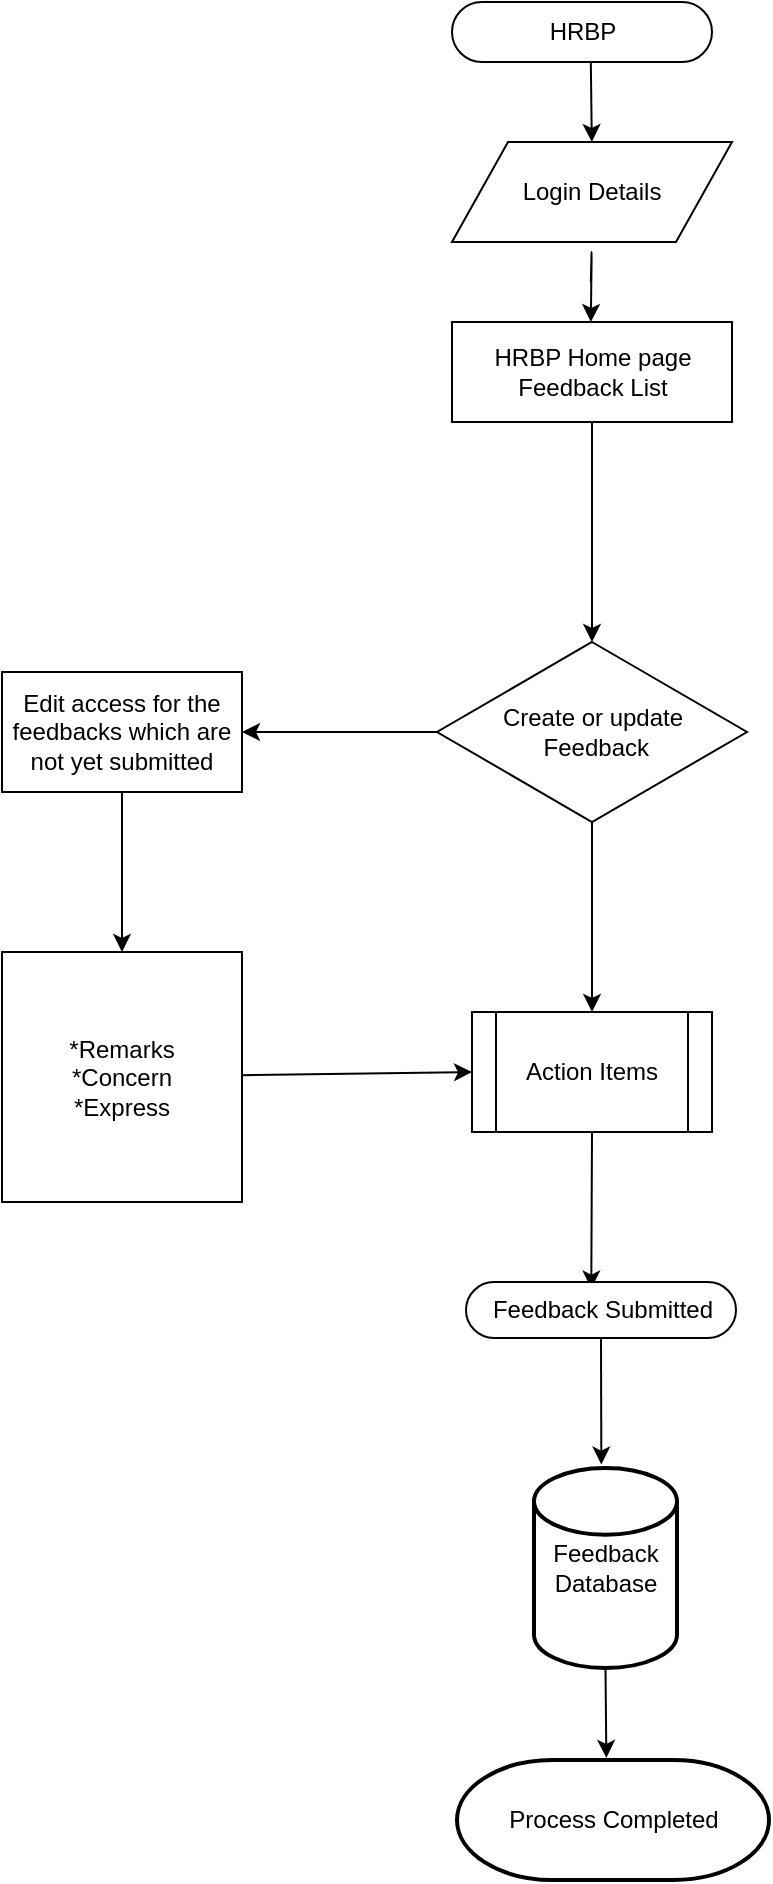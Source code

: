 <mxfile>
    <diagram id="BHtuYOcigVsCRIzDdt_C" name="HRBP">
        <mxGraphModel dx="622" dy="1449" grid="0" gridSize="10" guides="1" tooltips="1" connect="1" arrows="1" fold="1" page="1" pageScale="1" pageWidth="850" pageHeight="1100" math="0" shadow="0">
            <root>
                <mxCell id="0"/>
                <mxCell id="1" parent="0"/>
                <mxCell id="2" value="HRBP" style="html=1;dashed=0;whitespace=wrap;shape=mxgraph.dfd.start" vertex="1" parent="1">
                    <mxGeometry x="330" y="-50" width="130" height="30" as="geometry"/>
                </mxCell>
                <mxCell id="3" value="" style="endArrow=classic;html=1;" edge="1" parent="1">
                    <mxGeometry width="50" height="50" relative="1" as="geometry">
                        <mxPoint x="399.41" y="-20" as="sourcePoint"/>
                        <mxPoint x="399.91" y="20" as="targetPoint"/>
                    </mxGeometry>
                </mxCell>
                <mxCell id="4" value="Login Details" style="shape=parallelogram;perimeter=parallelogramPerimeter;whiteSpace=wrap;html=1;dashed=0;" vertex="1" parent="1">
                    <mxGeometry x="330" y="20" width="140" height="50" as="geometry"/>
                </mxCell>
                <mxCell id="uEmRIkm5Kb0_0MtTZUFa-8" style="edgeStyle=none;html=1;exitX=0.5;exitY=1;exitDx=0;exitDy=0;entryX=0.5;entryY=0;entryDx=0;entryDy=0;" edge="1" parent="1" source="5" target="2Ac1FT7TDcIKY3zALrVQ-9">
                    <mxGeometry relative="1" as="geometry"/>
                </mxCell>
                <mxCell id="5" value="HRBP Home page&lt;br&gt;&lt;span style=&quot;&quot;&gt;Feedback List&lt;/span&gt;" style="html=1;dashed=0;whitespace=wrap;" vertex="1" parent="1">
                    <mxGeometry x="330" y="110" width="140" height="50" as="geometry"/>
                </mxCell>
                <mxCell id="7" value="" style="edgeStyle=none;html=1;" edge="1" parent="1">
                    <mxGeometry relative="1" as="geometry">
                        <mxPoint x="399.41" y="90" as="sourcePoint"/>
                        <mxPoint x="399.41" y="110" as="targetPoint"/>
                        <Array as="points">
                            <mxPoint x="399.91" y="70"/>
                        </Array>
                    </mxGeometry>
                </mxCell>
                <mxCell id="2Ac1FT7TDcIKY3zALrVQ-13" value="" style="edgeStyle=none;html=1;" edge="1" parent="1" source="2Ac1FT7TDcIKY3zALrVQ-9" target="2Ac1FT7TDcIKY3zALrVQ-12">
                    <mxGeometry relative="1" as="geometry"/>
                </mxCell>
                <mxCell id="2Ac1FT7TDcIKY3zALrVQ-15" value="" style="edgeStyle=none;html=1;" edge="1" parent="1" source="2Ac1FT7TDcIKY3zALrVQ-9" target="2Ac1FT7TDcIKY3zALrVQ-14">
                    <mxGeometry relative="1" as="geometry"/>
                </mxCell>
                <mxCell id="2Ac1FT7TDcIKY3zALrVQ-9" value="Create or update&lt;br&gt;&amp;nbsp;Feedback" style="shape=rhombus;html=1;dashed=0;whitespace=wrap;perimeter=rhombusPerimeter;" vertex="1" parent="1">
                    <mxGeometry x="322.5" y="270" width="155" height="90" as="geometry"/>
                </mxCell>
                <mxCell id="2Ac1FT7TDcIKY3zALrVQ-21" value="" style="edgeStyle=none;html=1;" edge="1" parent="1" source="2Ac1FT7TDcIKY3zALrVQ-12" target="2Ac1FT7TDcIKY3zALrVQ-20">
                    <mxGeometry relative="1" as="geometry"/>
                </mxCell>
                <mxCell id="2Ac1FT7TDcIKY3zALrVQ-12" value="Edit access for the feedbacks which are not yet submitted" style="whiteSpace=wrap;html=1;dashed=0;" vertex="1" parent="1">
                    <mxGeometry x="105" y="285" width="120" height="60" as="geometry"/>
                </mxCell>
                <mxCell id="xTXL2xPq-aTW2ONrOdsP-17" style="edgeStyle=none;html=1;exitX=0.5;exitY=1;exitDx=0;exitDy=0;entryX=0.464;entryY=0.117;entryDx=0;entryDy=0;entryPerimeter=0;" edge="1" parent="1" source="2Ac1FT7TDcIKY3zALrVQ-14" target="2Ac1FT7TDcIKY3zALrVQ-36">
                    <mxGeometry relative="1" as="geometry"/>
                </mxCell>
                <mxCell id="2Ac1FT7TDcIKY3zALrVQ-14" value="Action Items" style="shape=process;whiteSpace=wrap;html=1;backgroundOutline=1;dashed=0;" vertex="1" parent="1">
                    <mxGeometry x="340" y="455" width="120" height="60" as="geometry"/>
                </mxCell>
                <mxCell id="2Ac1FT7TDcIKY3zALrVQ-25" style="edgeStyle=none;html=1;entryX=0;entryY=0.5;entryDx=0;entryDy=0;" edge="1" parent="1" source="2Ac1FT7TDcIKY3zALrVQ-20" target="2Ac1FT7TDcIKY3zALrVQ-14">
                    <mxGeometry relative="1" as="geometry"/>
                </mxCell>
                <mxCell id="2Ac1FT7TDcIKY3zALrVQ-20" value="*Remarks&lt;br&gt;*Concern&lt;br&gt;*Express" style="whiteSpace=wrap;html=1;dashed=0;" vertex="1" parent="1">
                    <mxGeometry x="105" y="425" width="120" height="125" as="geometry"/>
                </mxCell>
                <mxCell id="xTXL2xPq-aTW2ONrOdsP-18" style="edgeStyle=none;html=1;exitX=0.5;exitY=0.5;exitDx=0;exitDy=14.0;exitPerimeter=0;" edge="1" parent="1" source="2Ac1FT7TDcIKY3zALrVQ-36">
                    <mxGeometry relative="1" as="geometry">
                        <mxPoint x="404.667" y="681.278" as="targetPoint"/>
                    </mxGeometry>
                </mxCell>
                <mxCell id="2Ac1FT7TDcIKY3zALrVQ-36" value="Feedback Submitted" style="html=1;dashed=0;whitespace=wrap;shape=mxgraph.dfd.start" vertex="1" parent="1">
                    <mxGeometry x="337" y="590" width="135" height="28" as="geometry"/>
                </mxCell>
                <mxCell id="xTXL2xPq-aTW2ONrOdsP-19" style="edgeStyle=none;html=1;exitX=0.5;exitY=1;exitDx=0;exitDy=0;exitPerimeter=0;" edge="1" parent="1" source="2Ac1FT7TDcIKY3zALrVQ-38">
                    <mxGeometry relative="1" as="geometry">
                        <mxPoint x="407.167" y="827.945" as="targetPoint"/>
                    </mxGeometry>
                </mxCell>
                <mxCell id="2Ac1FT7TDcIKY3zALrVQ-38" value="Feedback Database" style="strokeWidth=2;html=1;shape=mxgraph.flowchart.database;whiteSpace=wrap;" vertex="1" parent="1">
                    <mxGeometry x="371" y="683" width="71.5" height="100" as="geometry"/>
                </mxCell>
                <mxCell id="xTXL2xPq-aTW2ONrOdsP-8" value="Process Completed" style="strokeWidth=2;html=1;shape=mxgraph.flowchart.terminator;whiteSpace=wrap;" vertex="1" parent="1">
                    <mxGeometry x="332.5" y="829" width="156" height="60" as="geometry"/>
                </mxCell>
            </root>
        </mxGraphModel>
    </diagram>
    <diagram id="OJDQt-DVITRcJ80PjT6c" name="Manager">
        <mxGraphModel dx="746" dy="1519" grid="0" gridSize="10" guides="1" tooltips="1" connect="1" arrows="1" fold="1" page="1" pageScale="1" pageWidth="850" pageHeight="1100" math="0" shadow="0">
            <root>
                <mxCell id="0"/>
                <mxCell id="1" parent="0"/>
                <mxCell id="NhWU1NbIglIadfEzbWXb-1" value="Manager&amp;nbsp;" style="html=1;dashed=0;whitespace=wrap;shape=mxgraph.dfd.start" vertex="1" parent="1">
                    <mxGeometry x="330" y="-60" width="150" height="40" as="geometry"/>
                </mxCell>
                <mxCell id="NhWU1NbIglIadfEzbWXb-2" value="" style="endArrow=classic;html=1;" edge="1" parent="1">
                    <mxGeometry width="50" height="50" relative="1" as="geometry">
                        <mxPoint x="399.41" y="-20" as="sourcePoint"/>
                        <mxPoint x="399.91" y="20" as="targetPoint"/>
                    </mxGeometry>
                </mxCell>
                <mxCell id="NhWU1NbIglIadfEzbWXb-3" value="Login Details" style="shape=parallelogram;perimeter=parallelogramPerimeter;whiteSpace=wrap;html=1;dashed=0;" vertex="1" parent="1">
                    <mxGeometry x="330" y="20" width="140" height="50" as="geometry"/>
                </mxCell>
                <mxCell id="NhWU1NbIglIadfEzbWXb-4" value="" style="edgeStyle=none;html=1;" edge="1" parent="1" source="NhWU1NbIglIadfEzbWXb-5">
                    <mxGeometry relative="1" as="geometry">
                        <mxPoint x="400" y="190.0" as="targetPoint"/>
                    </mxGeometry>
                </mxCell>
                <mxCell id="NhWU1NbIglIadfEzbWXb-5" value="Manager Home page&lt;br&gt;&lt;span style=&quot;&quot;&gt;Feedback History&lt;/span&gt;&lt;br style=&quot;&quot;&gt;&lt;span style=&quot;&quot;&gt;specifiying HRBP who created&lt;/span&gt;" style="html=1;dashed=0;whitespace=wrap;" vertex="1" parent="1">
                    <mxGeometry x="300" y="109" width="200" height="101" as="geometry"/>
                </mxCell>
                <mxCell id="NhWU1NbIglIadfEzbWXb-6" value="" style="edgeStyle=none;html=1;" edge="1" parent="1">
                    <mxGeometry relative="1" as="geometry">
                        <mxPoint x="399.41" y="90" as="sourcePoint"/>
                        <mxPoint x="399.41" y="110" as="targetPoint"/>
                        <Array as="points">
                            <mxPoint x="399.91" y="70"/>
                        </Array>
                    </mxGeometry>
                </mxCell>
                <mxCell id="NhWU1NbIglIadfEzbWXb-7" value="" style="edgeStyle=none;html=1;" edge="1" parent="1">
                    <mxGeometry relative="1" as="geometry">
                        <mxPoint x="399.71" y="250" as="sourcePoint"/>
                        <mxPoint x="399.71" y="270" as="targetPoint"/>
                        <Array as="points">
                            <mxPoint x="400" y="211"/>
                        </Array>
                    </mxGeometry>
                </mxCell>
                <mxCell id="2ofKVVMursZrRmhFPMb7-3" style="edgeStyle=none;html=1;exitX=0.5;exitY=1;exitDx=0;exitDy=0;" edge="1" parent="1" source="NhWU1NbIglIadfEzbWXb-14">
                    <mxGeometry relative="1" as="geometry">
                        <mxPoint x="401" y="537.333" as="targetPoint"/>
                    </mxGeometry>
                </mxCell>
                <mxCell id="NhWU1NbIglIadfEzbWXb-14" value="Action Items" style="shape=process;whiteSpace=wrap;html=1;backgroundOutline=1;dashed=0;" vertex="1" parent="1">
                    <mxGeometry x="328" y="404" width="146" height="60" as="geometry"/>
                </mxCell>
                <mxCell id="2ofKVVMursZrRmhFPMb7-4" style="edgeStyle=none;html=1;exitX=0.5;exitY=0.5;exitDx=0;exitDy=30;exitPerimeter=0;" edge="1" parent="1" source="NhWU1NbIglIadfEzbWXb-20">
                    <mxGeometry relative="1" as="geometry">
                        <mxPoint x="403" y="659.333" as="targetPoint"/>
                    </mxGeometry>
                </mxCell>
                <mxCell id="NhWU1NbIglIadfEzbWXb-20" value="Feedback Updated&lt;br&gt;&amp;amp;&lt;br&gt;Closed" style="html=1;dashed=0;whitespace=wrap;shape=mxgraph.dfd.start" vertex="1" parent="1">
                    <mxGeometry x="328" y="539" width="150" height="60" as="geometry"/>
                </mxCell>
                <mxCell id="U46IqaKa-PYyFVzrewkH-3" style="edgeStyle=none;html=1;exitX=0.5;exitY=1;exitDx=0;exitDy=0;exitPerimeter=0;entryX=0.5;entryY=0;entryDx=0;entryDy=0;entryPerimeter=0;" edge="1" parent="1" source="NhWU1NbIglIadfEzbWXb-21" target="2ofKVVMursZrRmhFPMb7-5">
                    <mxGeometry relative="1" as="geometry"/>
                </mxCell>
                <mxCell id="NhWU1NbIglIadfEzbWXb-21" value="Feedback Database" style="strokeWidth=2;html=1;shape=mxgraph.flowchart.database;whiteSpace=wrap;" vertex="1" parent="1">
                    <mxGeometry x="366.5" y="661" width="73" height="100" as="geometry"/>
                </mxCell>
                <mxCell id="2ofKVVMursZrRmhFPMb7-2" style="edgeStyle=none;html=1;exitX=0.5;exitY=1;exitDx=0;exitDy=0;entryX=0.5;entryY=0;entryDx=0;entryDy=0;" edge="1" parent="1" source="kW1uT2lpVC4PxWxgZJmD-1" target="NhWU1NbIglIadfEzbWXb-14">
                    <mxGeometry relative="1" as="geometry"/>
                </mxCell>
                <mxCell id="kW1uT2lpVC4PxWxgZJmD-1" value="Manager can edit&lt;br&gt;the feedbacks but cannot&lt;br&gt;create" style="html=1;dashed=0;whitespace=wrap;" vertex="1" parent="1">
                    <mxGeometry x="299" y="270" width="206" height="80" as="geometry"/>
                </mxCell>
                <mxCell id="2ofKVVMursZrRmhFPMb7-5" value="Process Completed" style="strokeWidth=2;html=1;shape=mxgraph.flowchart.terminator;whiteSpace=wrap;" vertex="1" parent="1">
                    <mxGeometry x="339.5" y="802" width="127.5" height="60" as="geometry"/>
                </mxCell>
            </root>
        </mxGraphModel>
    </diagram>
    <diagram id="ki_dNkDckvlH8DmVoZ4O" name="BU-Head">
        <mxGraphModel dx="746" dy="1519" grid="0" gridSize="10" guides="1" tooltips="1" connect="1" arrows="1" fold="1" page="1" pageScale="1" pageWidth="850" pageHeight="1100" math="0" shadow="0">
            <root>
                <mxCell id="0"/>
                <mxCell id="1" parent="0"/>
                <mxCell id="OHD63o37o1dkVfCmZXIb-1" value="BU-Head" style="html=1;dashed=0;whitespace=wrap;shape=mxgraph.dfd.start" vertex="1" parent="1">
                    <mxGeometry x="330" y="-60" width="150" height="40" as="geometry"/>
                </mxCell>
                <mxCell id="OHD63o37o1dkVfCmZXIb-2" value="" style="endArrow=classic;html=1;" edge="1" parent="1">
                    <mxGeometry width="50" height="50" relative="1" as="geometry">
                        <mxPoint x="399.41" y="-20" as="sourcePoint"/>
                        <mxPoint x="399.91" y="20" as="targetPoint"/>
                    </mxGeometry>
                </mxCell>
                <mxCell id="OHD63o37o1dkVfCmZXIb-3" value="Login Details" style="shape=parallelogram;perimeter=parallelogramPerimeter;whiteSpace=wrap;html=1;dashed=0;" vertex="1" parent="1">
                    <mxGeometry x="330" y="20" width="140" height="50" as="geometry"/>
                </mxCell>
                <mxCell id="hTMVVJ3e1YHDDpFYojBK-2" style="edgeStyle=none;html=1;exitX=0.5;exitY=1;exitDx=0;exitDy=0;" edge="1" parent="1" source="OHD63o37o1dkVfCmZXIb-5">
                    <mxGeometry relative="1" as="geometry">
                        <mxPoint x="402" y="307.333" as="targetPoint"/>
                    </mxGeometry>
                </mxCell>
                <mxCell id="OHD63o37o1dkVfCmZXIb-5" value="BU-Head Home page&lt;br&gt;&lt;span style=&quot;&quot;&gt;Feedback History&lt;/span&gt;&lt;br style=&quot;&quot;&gt;&lt;span style=&quot;&quot;&gt;specifiying HRBP who created&lt;/span&gt;&lt;br style=&quot;&quot;&gt;&lt;span style=&quot;&quot;&gt;&amp;amp;&lt;/span&gt;&lt;br style=&quot;&quot;&gt;&lt;span style=&quot;&quot;&gt;Manager who edited&lt;/span&gt;" style="html=1;dashed=0;whitespace=wrap;" vertex="1" parent="1">
                    <mxGeometry x="316" y="110" width="172" height="145" as="geometry"/>
                </mxCell>
                <mxCell id="OHD63o37o1dkVfCmZXIb-6" value="" style="edgeStyle=none;html=1;" edge="1" parent="1">
                    <mxGeometry relative="1" as="geometry">
                        <mxPoint x="399.41" y="90" as="sourcePoint"/>
                        <mxPoint x="399.41" y="110" as="targetPoint"/>
                        <Array as="points">
                            <mxPoint x="399.91" y="70"/>
                        </Array>
                    </mxGeometry>
                </mxCell>
                <mxCell id="OHD63o37o1dkVfCmZXIb-8" value="" style="edgeStyle=none;html=1;" edge="1" parent="1" target="OHD63o37o1dkVfCmZXIb-10">
                    <mxGeometry relative="1" as="geometry">
                        <mxPoint x="400" y="360" as="sourcePoint"/>
                    </mxGeometry>
                </mxCell>
                <mxCell id="kI_Fm8E8c4MkxYwsn5KM-1" style="edgeStyle=none;html=1;entryX=0.5;entryY=0.5;entryDx=0;entryDy=-15;entryPerimeter=0;" edge="1" parent="1" source="OHD63o37o1dkVfCmZXIb-10" target="OHD63o37o1dkVfCmZXIb-14">
                    <mxGeometry relative="1" as="geometry"/>
                </mxCell>
                <mxCell id="OHD63o37o1dkVfCmZXIb-10" value="Action Items" style="shape=process;whiteSpace=wrap;html=1;backgroundOutline=1;dashed=0;" vertex="1" parent="1">
                    <mxGeometry x="340" y="455" width="120" height="60" as="geometry"/>
                </mxCell>
                <mxCell id="kI_Fm8E8c4MkxYwsn5KM-2" style="edgeStyle=none;html=1;entryX=0.5;entryY=0;entryDx=0;entryDy=0;entryPerimeter=0;" edge="1" parent="1" source="OHD63o37o1dkVfCmZXIb-14" target="OHD63o37o1dkVfCmZXIb-15">
                    <mxGeometry relative="1" as="geometry"/>
                </mxCell>
                <mxCell id="OHD63o37o1dkVfCmZXIb-14" value="Feedback Closed" style="html=1;dashed=0;whitespace=wrap;shape=mxgraph.dfd.start" vertex="1" parent="1">
                    <mxGeometry x="332.5" y="630" width="135" height="30" as="geometry"/>
                </mxCell>
                <mxCell id="kI_Fm8E8c4MkxYwsn5KM-7" style="edgeStyle=none;html=1;entryX=0.5;entryY=0;entryDx=0;entryDy=0;entryPerimeter=0;" edge="1" parent="1" source="OHD63o37o1dkVfCmZXIb-15" target="kI_Fm8E8c4MkxYwsn5KM-6">
                    <mxGeometry relative="1" as="geometry"/>
                </mxCell>
                <mxCell id="OHD63o37o1dkVfCmZXIb-15" value="Feedback Database&lt;br&gt;updated&amp;nbsp;&lt;br&gt;&amp;amp;&lt;br&gt;reflected in History" style="strokeWidth=2;html=1;shape=mxgraph.flowchart.database;whiteSpace=wrap;" vertex="1" parent="1">
                    <mxGeometry x="335" y="716" width="130" height="173" as="geometry"/>
                </mxCell>
                <mxCell id="OHD63o37o1dkVfCmZXIb-20" value="BU-Head can edit&lt;br&gt;the feedbacks but cannot&lt;br&gt;create" style="html=1;dashed=0;whitespace=wrap;" vertex="1" parent="1">
                    <mxGeometry x="308" y="310" width="185" height="70" as="geometry"/>
                </mxCell>
                <mxCell id="kI_Fm8E8c4MkxYwsn5KM-6" value="Process Completed&amp;nbsp;" style="strokeWidth=2;html=1;shape=mxgraph.flowchart.terminator;whiteSpace=wrap;" vertex="1" parent="1">
                    <mxGeometry x="330" y="930" width="140" height="60" as="geometry"/>
                </mxCell>
            </root>
        </mxGraphModel>
    </diagram>
</mxfile>